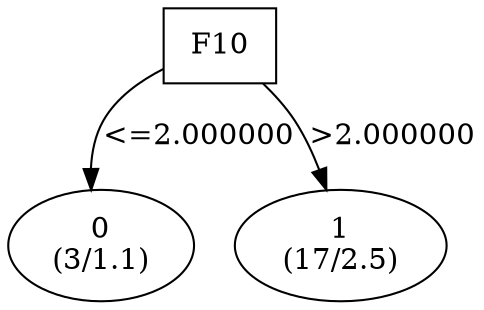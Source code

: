 digraph YaDT {
n0 [ shape=box, label="F10\n"]
n0 -> n1 [label="<=2.000000"]
n1 [ shape=ellipse, label="0\n(3/1.1)"]
n0 -> n2 [label=">2.000000"]
n2 [ shape=ellipse, label="1\n(17/2.5)"]
}
